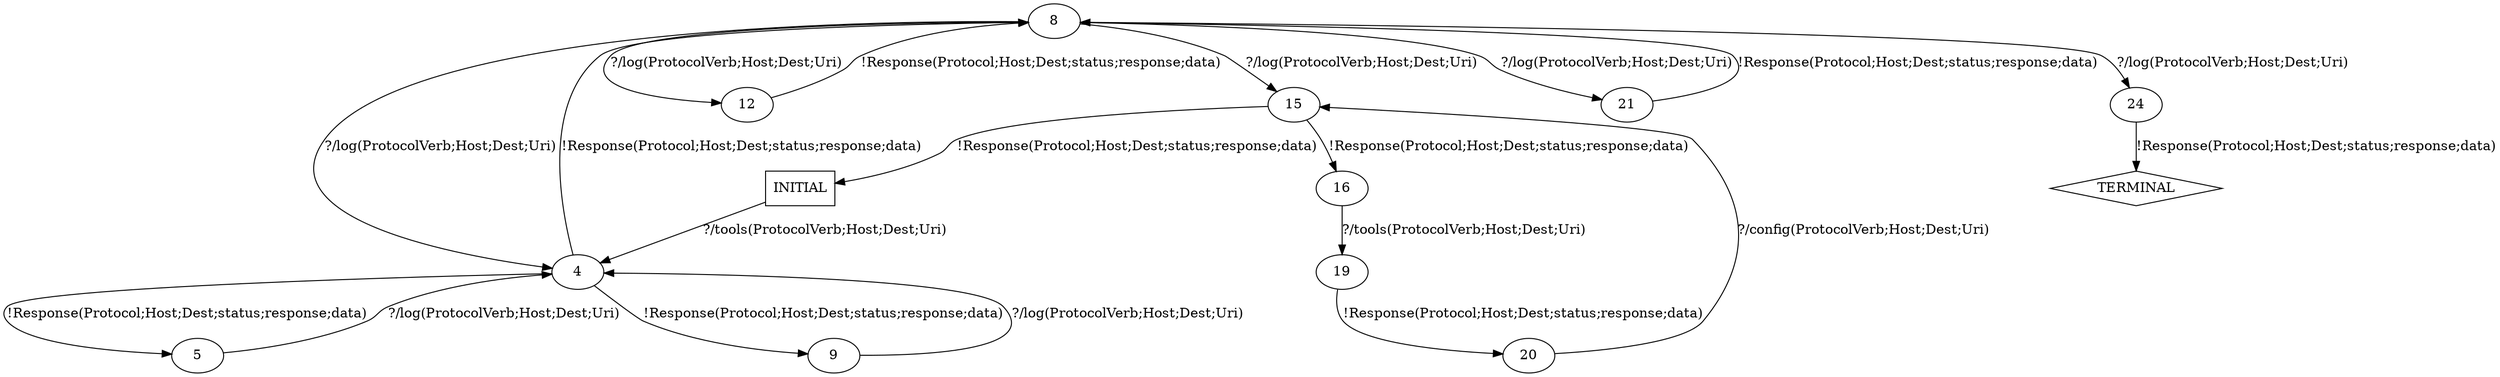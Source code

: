 digraph G {
  1 [label="TERMINAL",shape=diamond];
  3 [label="INITIAL",shape=box];
  4 [label="4"];
  5 [label="5"];
  8 [label="8"];
  9 [label="9"];
  12 [label="12"];
  15 [label="15"];
  16 [label="16"];
  19 [label="19"];
  20 [label="20"];
  21 [label="21"];
  24 [label="24"];
3->4  [label="?/tools(ProtocolVerb;Host;Dest;Uri)"]
4->5  [label="!Response(Protocol;Host;Dest;status;response;data)"]
4->9  [label="!Response(Protocol;Host;Dest;status;response;data)"]
4->8  [label="!Response(Protocol;Host;Dest;status;response;data)"]
5->4  [label="?/log(ProtocolVerb;Host;Dest;Uri)"]
8->24  [label="?/log(ProtocolVerb;Host;Dest;Uri)"]
8->15  [label="?/log(ProtocolVerb;Host;Dest;Uri)"]
8->12  [label="?/log(ProtocolVerb;Host;Dest;Uri)"]
8->21  [label="?/log(ProtocolVerb;Host;Dest;Uri)"]
8->4  [label="?/log(ProtocolVerb;Host;Dest;Uri)"]
9->4  [label="?/log(ProtocolVerb;Host;Dest;Uri)"]
12->8  [label="!Response(Protocol;Host;Dest;status;response;data)"]
15->16  [label="!Response(Protocol;Host;Dest;status;response;data)"]
15->3  [label="!Response(Protocol;Host;Dest;status;response;data)"]
16->19  [label="?/tools(ProtocolVerb;Host;Dest;Uri)"]
19->20  [label="!Response(Protocol;Host;Dest;status;response;data)"]
20->15  [label="?/config(ProtocolVerb;Host;Dest;Uri)"]
21->8  [label="!Response(Protocol;Host;Dest;status;response;data)"]
24->1  [label="!Response(Protocol;Host;Dest;status;response;data)"]
}
